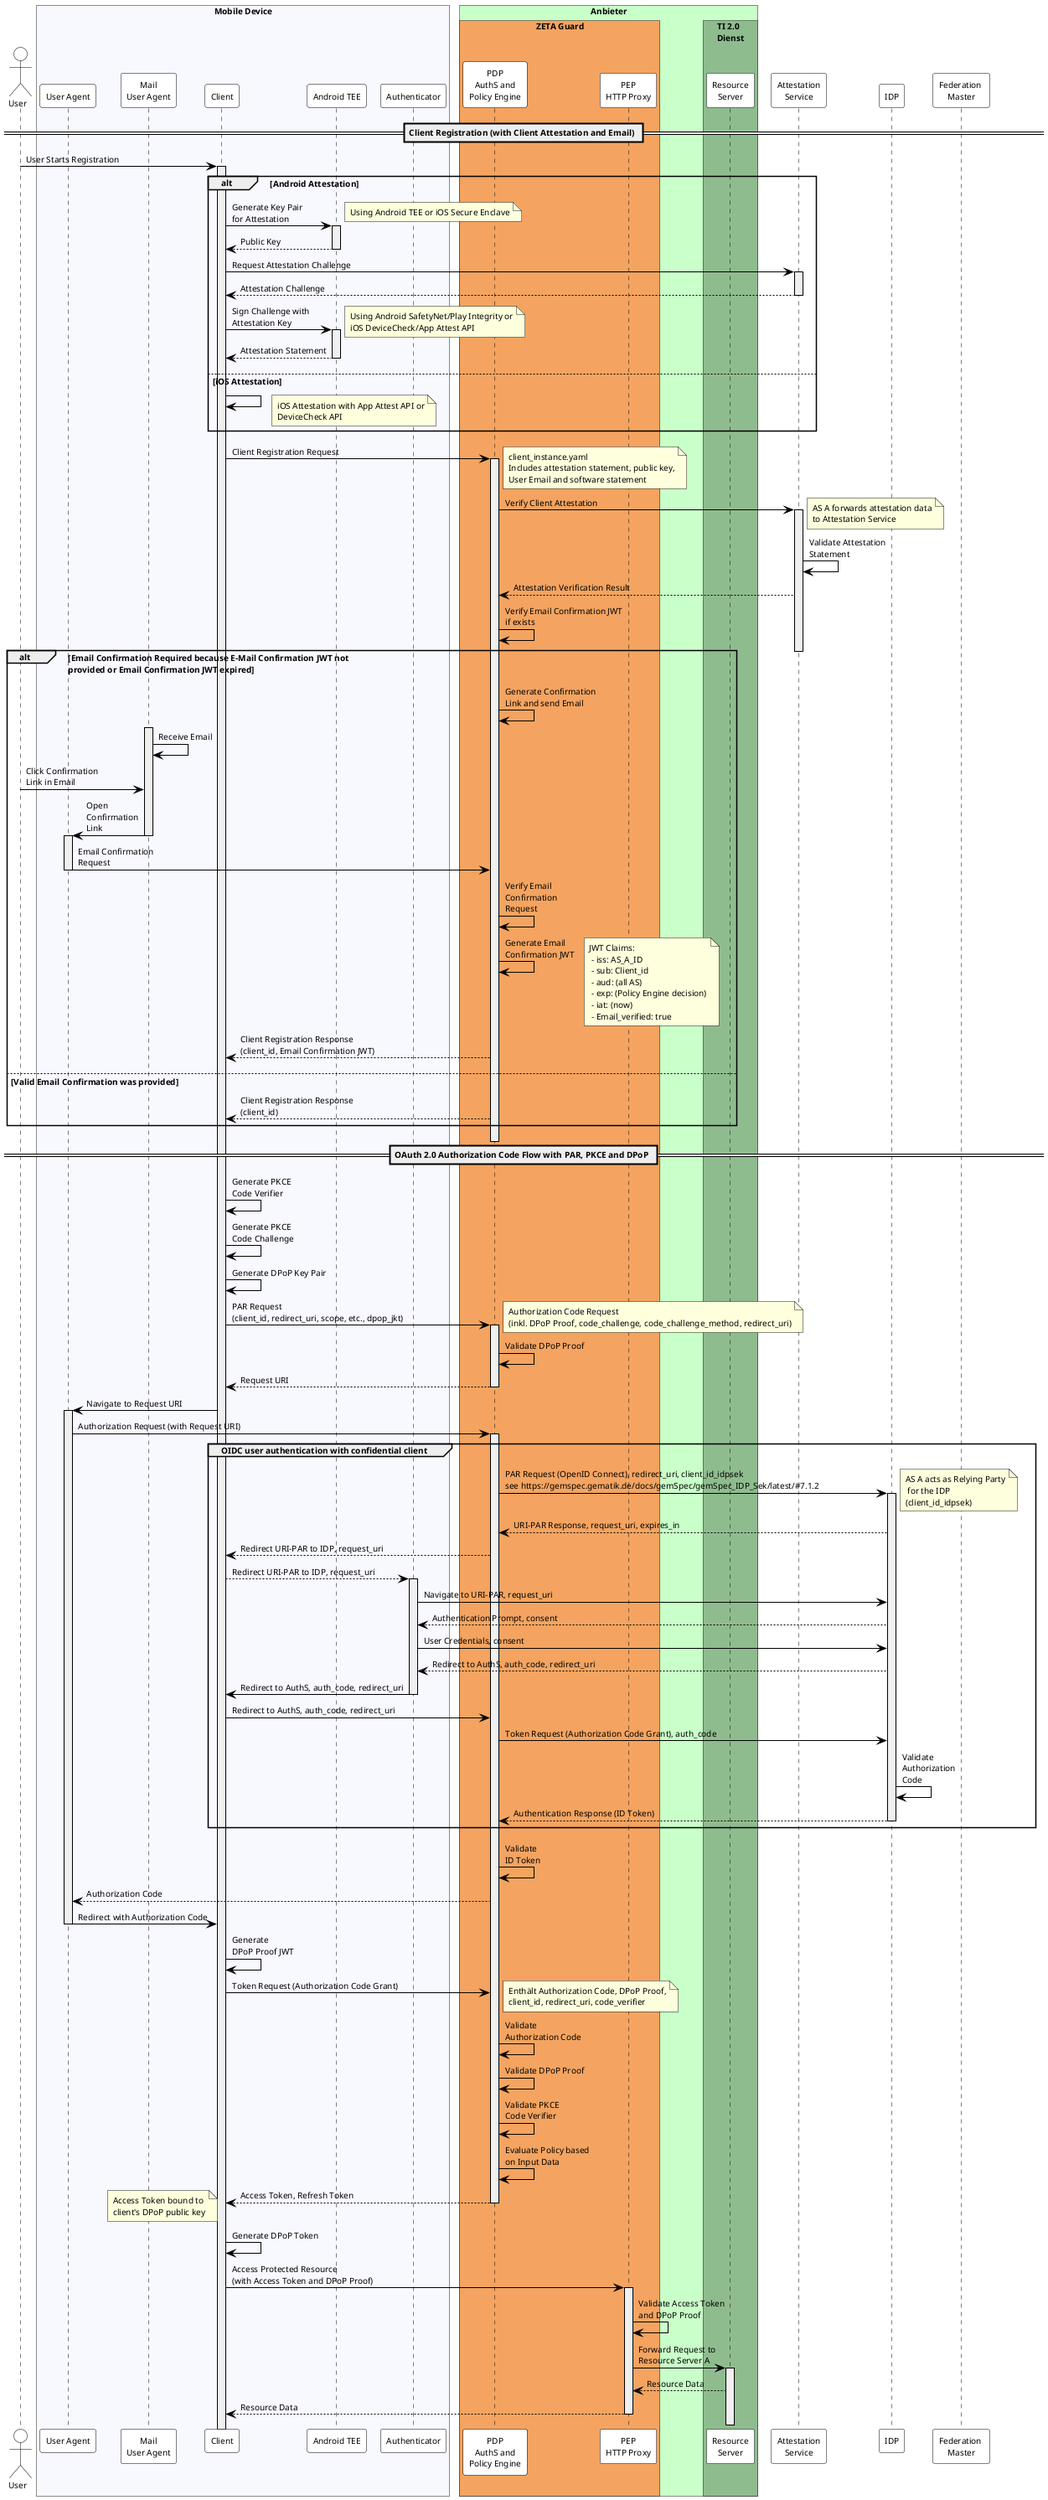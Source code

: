 @startuml "native-client-attestation-oidc-and-oauth"

skinparam defaultFontSize 10
skinparam DefaultMonospacedFontName Courier
skinparam lengthAdjust none

skinparam sequence {
  ParticipantBorderColor black
  ParticipantBackgroundColor white
  ActorBorderColor black
  ActorBackgroundColor white
  ArrowColor black
  LifeLineBorderColor black
  LifeLineBackgroundColor #F0F0F0
  NoteBorderColor black
  NoteBackgroundColor #FEFECE
}

!pragma teoz true

Actor User
box "Mobile Device" #GhostWhite
    participant UserAgent as "User Agent"
    participant MUA as "Mail\nUser Agent"
    participant Client as "Client"
    participant AndroidTEE as "Android TEE"
    participant Authenticator as "Authenticator"
end box

box "Anbieter" #TECHNOLOGY
    box "ZETA Guard" #SandyBrown
        participant AuthS as "PDP\nAuthS and\nPolicy Engine"
        participant PEP as "PEP\nHTTP Proxy"
    end box
    box "TI 2.0\nDienst" #DarkSeaGreen
        participant RS as "Resource\nServer"
    end box
end box

participant "Attestation\nService" as AttService
participant "IDP" as IDP
participant "Federation \nMaster" as FedMaster

== Client Registration (with Client Attestation and Email) ==

User -> Client: User Starts Registration
activate Client
alt Android Attestation
    Client -> AndroidTEE: Generate Key Pair\nfor Attestation
    activate AndroidTEE
    note right: Using Android TEE or iOS Secure Enclave
    AndroidTEE --> Client: Public Key
    deactivate AndroidTEE
    Client -> AttService: Request Attestation Challenge
    activate AttService
    AttService --> Client: Attestation Challenge
    deactivate AttService
    Client -> AndroidTEE: Sign Challenge with\nAttestation Key
    activate AndroidTEE
    note right: Using Android SafetyNet/Play Integrity or\niOS DeviceCheck/App Attest API
    AndroidTEE --> Client: Attestation Statement
    deactivate AndroidTEE
else iOS Attestation
    Client -> Client:
    note right: iOS Attestation with App Attest API or\nDeviceCheck API
end
Client -> AuthS: Client Registration Request
note right: client_instance.yaml\nIncludes attestation statement, public key,\nUser Email and software statement
activate AuthS
AuthS -> AttService: Verify Client Attestation
activate AttService
note right: AS A forwards attestation data\nto Attestation Service
AttService -> AttService: Validate Attestation\nStatement
AttService --> AuthS: Attestation Verification Result
AuthS -> AuthS: Verify Email Confirmation JWT\nif exists
deactivate AttService
alt Email Confirmation Required because E-Mail Confirmation JWT not\nprovided or Email Confirmation JWT expired
    AuthS -> AuthS: Generate Confirmation\nLink and send Email
    activate MUA
    MUA -> MUA: Receive Email
    User -> MUA: Click Confirmation\nLink in Email
    MUA -> UserAgent: Open\nConfirmation\nLink
    activate UserAgent
    deactivate MUA
    UserAgent -> AuthS: Email Confirmation\nRequest
    deactivate UserAgent
    AuthS -> AuthS: Verify Email\nConfirmation\nRequest
    AuthS -> AuthS: Generate Email\nConfirmation JWT
    note right: JWT Claims:\n - iss: AS_A_ID\n - sub: Client_id\n - aud: (all AS)\n - exp: (Policy Engine decision)\n - iat: (now)\n - Email_verified: true
    AuthS --> Client: Client Registration Response\n(client_id, Email Confirmation JWT)
else Valid Email Confirmation was provided
    AuthS --> Client: Client Registration Response\n(client_id)
end
deactivate AuthS

== OAuth 2.0 Authorization Code Flow with PAR, PKCE and DPoP ==
Client -> Client: Generate PKCE\nCode Verifier
Client -> Client: Generate PKCE\nCode Challenge
Client -> Client: Generate DPoP Key Pair
Client -> AuthS: PAR Request\n(client_id, redirect_uri, scope, etc., dpop_jkt)
activate AuthS
note right: Authorization Code Request\n(inkl. DPoP Proof, code_challenge, code_challenge_method, redirect_uri)
AuthS -> AuthS: Validate DPoP Proof
AuthS --> Client: Request URI
deactivate AuthS

Client -> UserAgent: Navigate to Request URI
activate UserAgent
UserAgent -> AuthS: Authorization Request (with Request URI)

activate AuthS
group OIDC user authentication with confidential client
    AuthS -> IDP: PAR Request (OpenID Connect), redirect_uri, client_id_idpsek\nsee https://gemspec.gematik.de/docs/gemSpec/gemSpec_IDP_Sek/latest/#7.1.2
activate IDP
note right: AS A acts as Relying Party\n for the IDP\n(client_id_idpsek)
    IDP --> AuthS: URI-PAR Response, request_uri, expires_in
    AuthS --> Client: Redirect URI-PAR to IDP, request_uri
    Client --> Authenticator: Redirect URI-PAR to IDP, request_uri
activate Authenticator
    Authenticator -> IDP: Navigate to URI-PAR, request_uri
    IDP --> Authenticator: Authentication Prompt, consent
    Authenticator -> IDP: User Credentials, consent
    IDP --> Authenticator: Redirect to AuthS, auth_code, redirect_uri
    Authenticator -> Client: Redirect to AuthS, auth_code, redirect_uri
deactivate Authenticator
    Client-> AuthS: Redirect to AuthS, auth_code, redirect_uri
    AuthS -> IDP: Token Request (Authorization Code Grant), auth_code
    IDP -> IDP: Validate\nAuthorization\nCode
IDP --> AuthS: Authentication Response (ID Token)
deactivate IDP
end
    AuthS -> AuthS: Validate\nID Token
    AuthS --> UserAgent: Authorization Code
    UserAgent -> Client: Redirect with Authorization Code
deactivate UserAgent

Client -> Client: Generate\nDPoP Proof JWT
Client -> AuthS: Token Request (Authorization Code Grant)
note right: Enthält Authorization Code, DPoP Proof,\nclient_id, redirect_uri, code_verifier
AuthS -> AuthS: Validate\nAuthorization Code
AuthS -> AuthS: Validate DPoP Proof
AuthS -> AuthS: Validate PKCE\nCode Verifier
AuthS -> AuthS: Evaluate Policy based\non Input Data
AuthS --> Client: Access Token, Refresh Token
note left: Access Token bound to\nclient's DPoP public key
deactivate AuthS

Client -> Client: Generate DPoP Token
Client -> PEP: Access Protected Resource\n(with Access Token and DPoP Proof)
activate PEP
PEP -> PEP: Validate Access Token\nand DPoP Proof
PEP -> RS: Forward Request to\nResource Server A
activate RS
RS --> PEP: Resource Data
PEP --> Client: Resource Data
deactivate PEP
deactivate RS

@enduml
